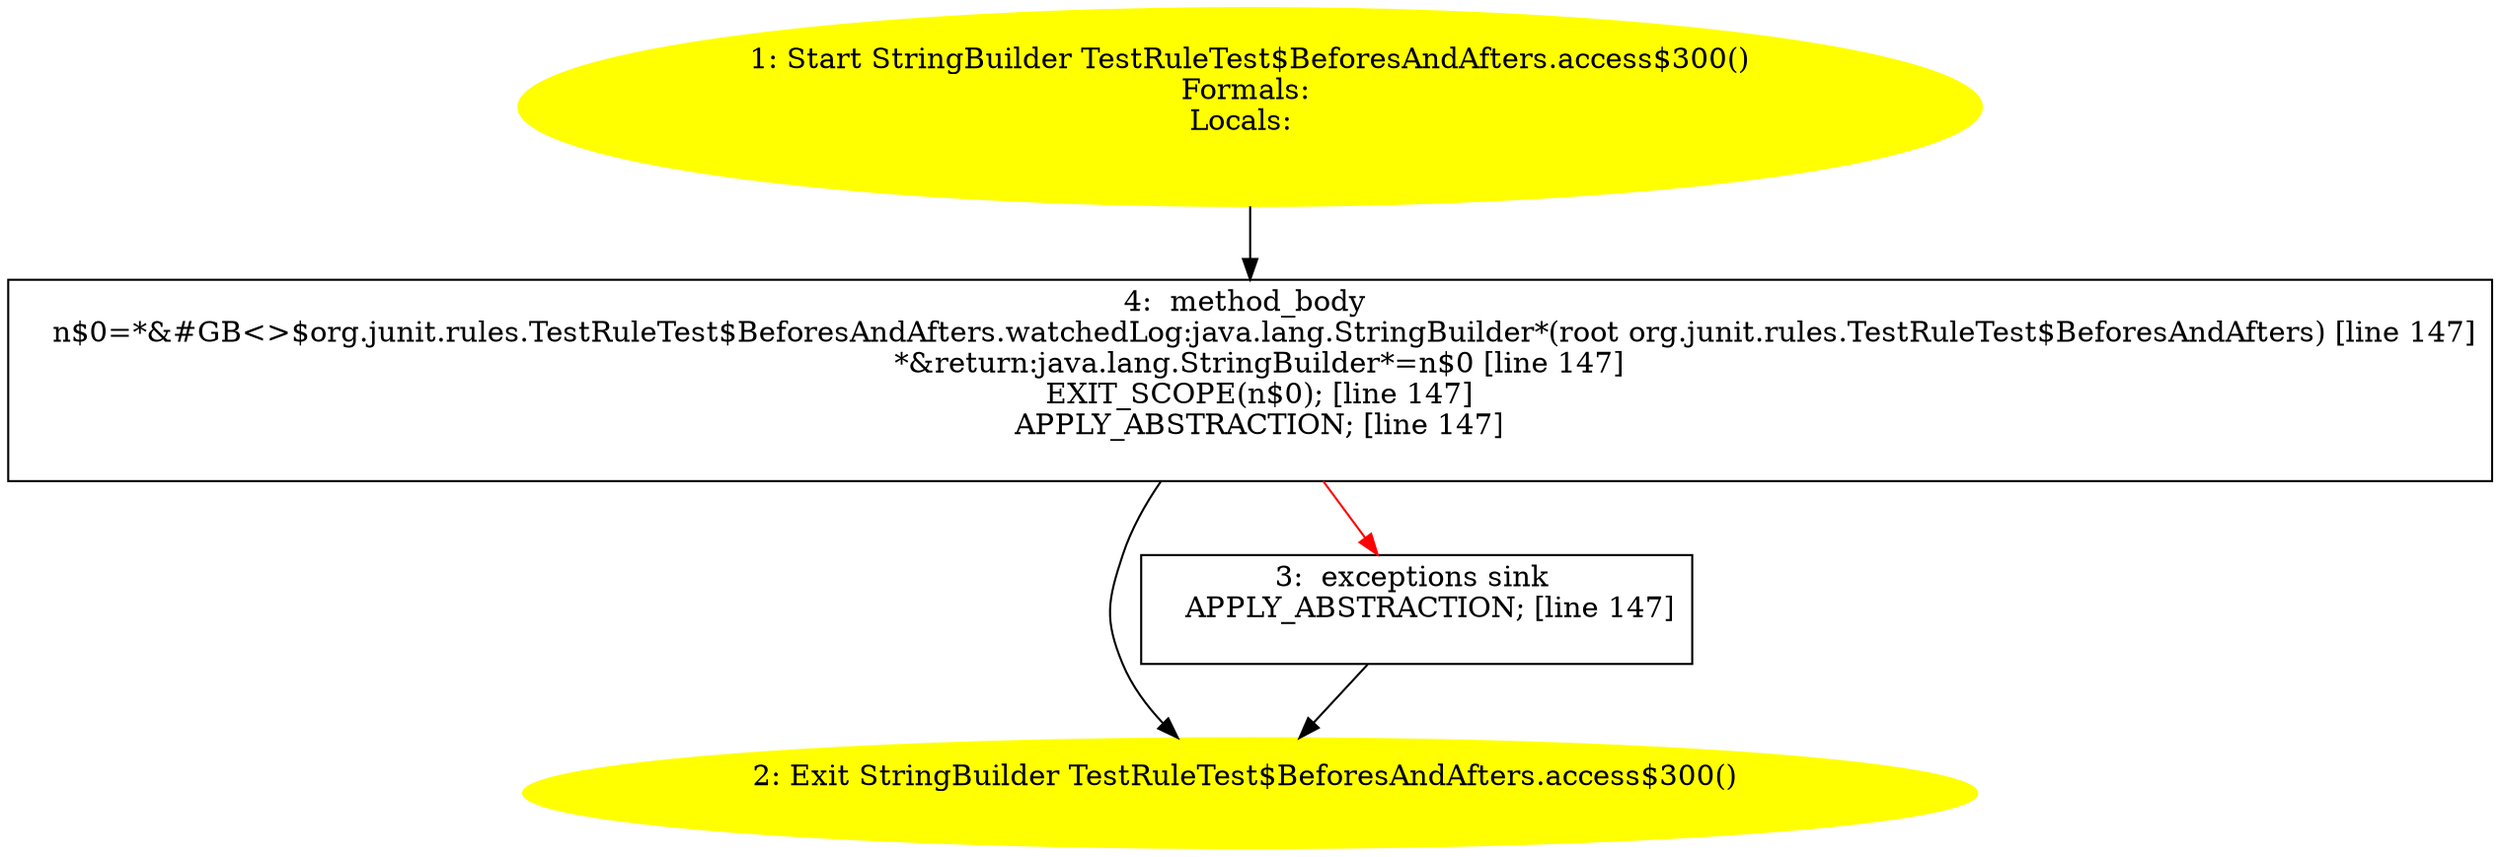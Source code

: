 /* @generated */
digraph cfg {
"org.junit.rules.TestRuleTest$BeforesAndAfters.access$300():java.lang.StringBuilder.4767103cccb6ba56e8c803f3e2fda153_1" [label="1: Start StringBuilder TestRuleTest$BeforesAndAfters.access$300()\nFormals: \nLocals:  \n  " color=yellow style=filled]
	

	 "org.junit.rules.TestRuleTest$BeforesAndAfters.access$300():java.lang.StringBuilder.4767103cccb6ba56e8c803f3e2fda153_1" -> "org.junit.rules.TestRuleTest$BeforesAndAfters.access$300():java.lang.StringBuilder.4767103cccb6ba56e8c803f3e2fda153_4" ;
"org.junit.rules.TestRuleTest$BeforesAndAfters.access$300():java.lang.StringBuilder.4767103cccb6ba56e8c803f3e2fda153_2" [label="2: Exit StringBuilder TestRuleTest$BeforesAndAfters.access$300() \n  " color=yellow style=filled]
	

"org.junit.rules.TestRuleTest$BeforesAndAfters.access$300():java.lang.StringBuilder.4767103cccb6ba56e8c803f3e2fda153_3" [label="3:  exceptions sink \n   APPLY_ABSTRACTION; [line 147]\n " shape="box"]
	

	 "org.junit.rules.TestRuleTest$BeforesAndAfters.access$300():java.lang.StringBuilder.4767103cccb6ba56e8c803f3e2fda153_3" -> "org.junit.rules.TestRuleTest$BeforesAndAfters.access$300():java.lang.StringBuilder.4767103cccb6ba56e8c803f3e2fda153_2" ;
"org.junit.rules.TestRuleTest$BeforesAndAfters.access$300():java.lang.StringBuilder.4767103cccb6ba56e8c803f3e2fda153_4" [label="4:  method_body \n   n$0=*&#GB<>$org.junit.rules.TestRuleTest$BeforesAndAfters.watchedLog:java.lang.StringBuilder*(root org.junit.rules.TestRuleTest$BeforesAndAfters) [line 147]\n  *&return:java.lang.StringBuilder*=n$0 [line 147]\n  EXIT_SCOPE(n$0); [line 147]\n  APPLY_ABSTRACTION; [line 147]\n " shape="box"]
	

	 "org.junit.rules.TestRuleTest$BeforesAndAfters.access$300():java.lang.StringBuilder.4767103cccb6ba56e8c803f3e2fda153_4" -> "org.junit.rules.TestRuleTest$BeforesAndAfters.access$300():java.lang.StringBuilder.4767103cccb6ba56e8c803f3e2fda153_2" ;
	 "org.junit.rules.TestRuleTest$BeforesAndAfters.access$300():java.lang.StringBuilder.4767103cccb6ba56e8c803f3e2fda153_4" -> "org.junit.rules.TestRuleTest$BeforesAndAfters.access$300():java.lang.StringBuilder.4767103cccb6ba56e8c803f3e2fda153_3" [color="red" ];
}
